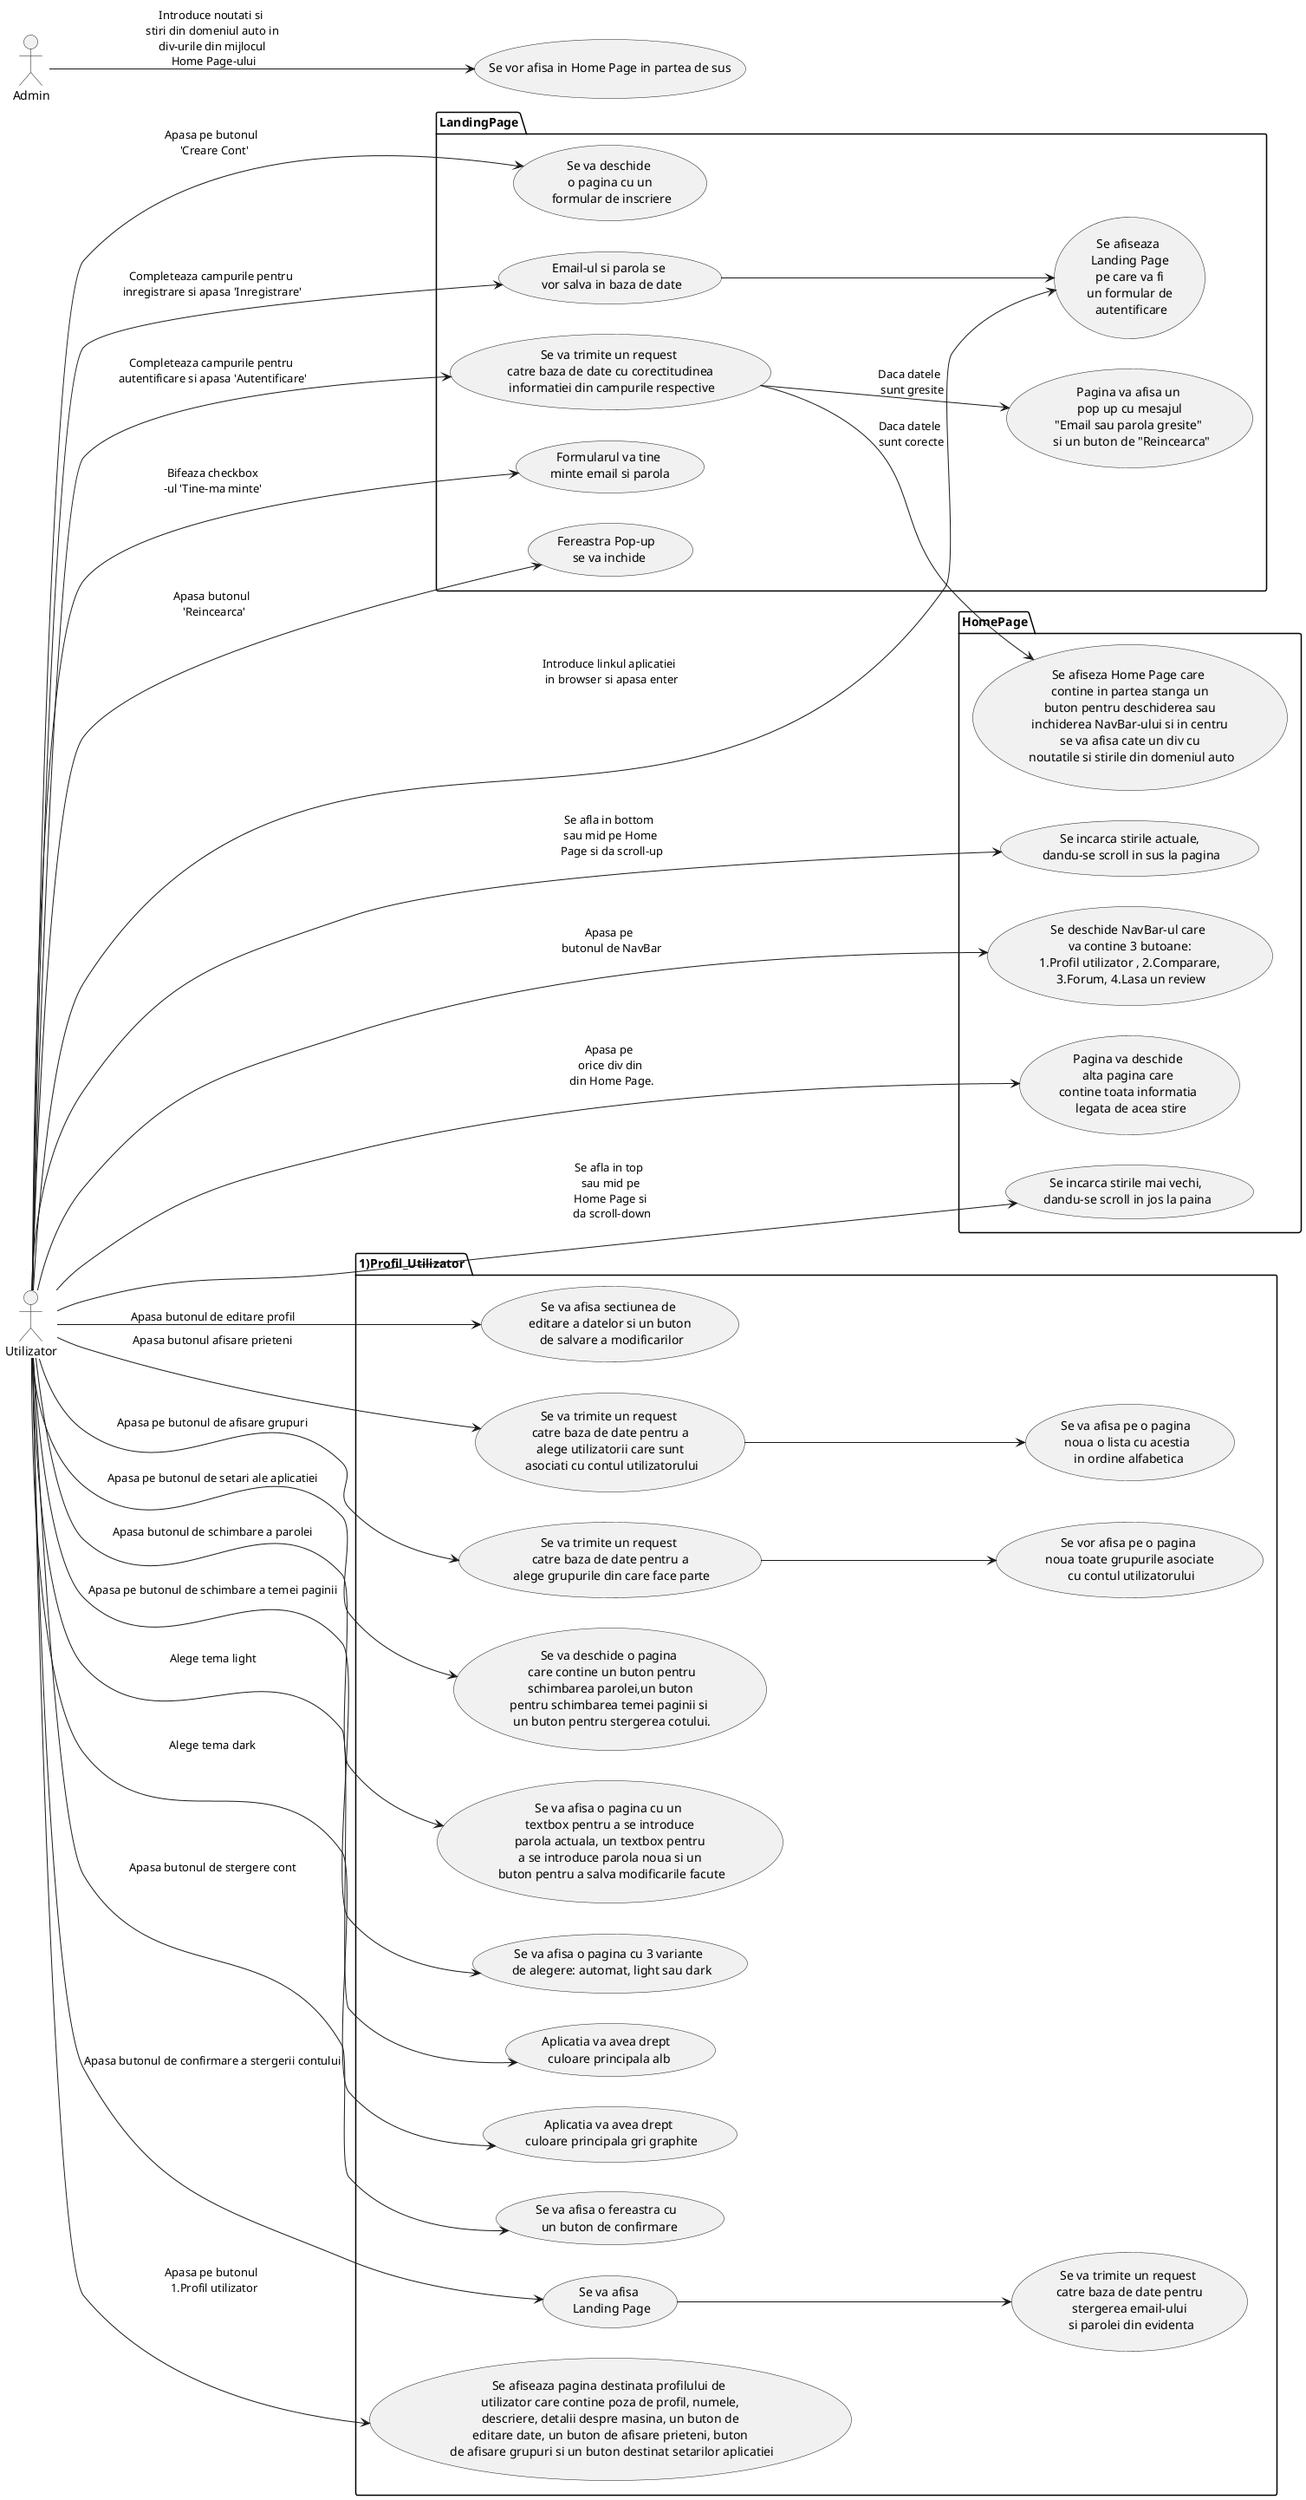 @startuml
'https://plantuml.com/use-case-diagram
left to right direction
actor Utilizator as u

package LandingPage {
    usecase "Se afiseaza \n Landing Page \n pe care va fi \n un formular de \n autentificare" as UC20
    usecase "Se va deschide \n o pagina cu un \n formular de inscriere" as UC21
    usecase "Email-ul si parola se \n vor salva in baza de date" as UC22
    usecase "Se va trimite un request \n catre baza de date cu corectitudinea \n informatiei din campurile respective" as UC23
    usecase "Formularul va tine \nminte email si parola" as UC24
    usecase "Pagina va afisa un \n pop up cu mesajul \n"Email sau parola gresite" \n si un buton de "Reincearca"" as UC25
    usecase "Fereastra Pop-up \n se va inchide" as UC26
}

package HomePage {
    usecase "Se afiseza Home Page care \n contine in partea stanga un \n buton pentru deschiderea sau \n inchiderea NavBar-ului si in centru \n se va afisa cate un div cu \n noutatile si stirile din domeniul auto" as UC15
    usecase "Se deschide NavBar-ul care \n va contine 3 butoane: \n 1.Profil utilizator , 2.Comparare, \n 3.Forum, 4.Lasa un review" as UC16
    usecase "Pagina va deschide \nalta pagina care \ncontine toata informatia \n legata de acea stire" as UC17
    usecase "Se incarca stirile mai vechi, \ndandu-se scroll in jos la paina" as UC18
    usecase "Se incarca stirile actuale,\n dandu-se scroll in sus la pagina" as UC19
}

package 1)Profil_Utilizator {
    usecase "Se afiseaza pagina destinata profilului de \n utilizator care contine poza de profil, numele, \n descriere, detalii despre masina, un buton de \n editare date, un buton de afisare prieteni, buton \n de afisare grupuri si un buton destinat setarilor aplicatiei" as UC1
    usecase "Se va afisa sectiunea de \n editare a datelor si un buton \n de salvare a modificarilor" as UC2
    usecase "Se va trimite un request \n catre baza de date pentru a \n alege utilizatorii care sunt \n asociati cu contul utilizatorului" as UC3
    usecase "Se va afisa pe o pagina \n noua o lista cu acestia \n in ordine alfabetica" as UC4
    usecase "Se va trimite un request \n catre baza de date pentru a \n alege grupurile din care face parte" as UC5
    usecase "Se vor afisa pe o pagina \n noua toate grupurile asociate \n cu contul utilizatorului" as UC6
    usecase "Se va deschide o pagina \n care contine un buton pentru\n schimbarea parolei,un buton \n pentru schimbarea temei paginii si  \n un buton pentru stergerea cotului." as UC7
    usecase "Se va afisa o pagina cu un \n textbox pentru a se introduce \n parola actuala, un textbox pentru \n a se introduce parola noua si un \n buton pentru a salva modificarile facute" as UC8
    usecase "Se va afisa o pagina cu 3 variante \n de alegere: automat, light sau dark" as UC9
    usecase "Aplicatia va avea drept \n culoare principala alb" as UC10
    usecase "Aplicatia va avea drept \n culoare principala gri graphite" as UC11
    usecase "Se va afisa o fereastra cu \n un buton de confirmare" as UC12
    usecase "Se va afisa \n Landing Page" as UC13
    usecase "Se va trimite un request \n catre baza de date pentru \n stergerea email-ului \n si parolei din evidenta" as UC14
}

'Landing Page
u --> UC20: Introduce linkul aplicatiei \n in browser si apasa enter
u --> UC21: Apasa pe butonul \n 'Creare Cont'
u --> UC22:Completeaza campurile pentru \ninregistrare si apasa 'Inregistrare'
UC22 --> UC20
u --> UC23:Completeaza campurile pentru \nautentificare si apasa 'Autentificare'
u --> UC24:Bifeaza checkbox\n-ul 'Tine-ma minte'
UC23 --> UC25:Daca datele \n sunt gresite
UC23 --> UC15:Daca datele \nsunt corecte
u -->UC26:Apasa butonul \n 'Reincearca'


:Admin: --> (Se vor afisa in Home Page in partea de sus):Introduce noutati si \n stiri din domeniul auto in \n div-urile din mijlocul \n Home Page-ului


'Home Page
u --> UC16:Apasa pe \n butonul de NavBar
u --> UC17:Apasa pe \n orice div din \n din Home Page.
u --> UC18:Se afla in top \n sau mid pe \n Home Page si \n da scroll-down
u --> UC19:Se afla in bottom \n sau mid pe Home \n Page si da scroll-up


'Profil Utilizator
u --> UC1:Apasa pe butonul \n 1.Profil utilizator
u --> UC2:Apasa butonul de editare profil
u --> UC3:Apasa butonul afisare prieteni
UC3 --> UC4
u --> UC5:Apasa pe butonul de afisare grupuri
UC5 --> UC6
u --> UC7:Apasa pe butonul de setari ale aplicatiei
u --> UC8:Apasa butonul de schimbare a parolei
u --> UC9:Apasa pe butonul de schimbare a temei paginii
u --> UC10:Alege tema light
u --> UC11:Alege tema dark
u --> UC12:Apasa butonul de stergere cont
u --> UC13:Apasa butonul de confirmare a stergerii contului
UC13 --> UC14

@enduml
'gandeste d.p.d.v al aplicatiei(gandeste cum fac ele in spate)
'scriem si despre resursele web pe care le foloseste(de exemplu:foloseste imaginea din sursa x, ia info din x)
'use case = descrie functionalitate
'use case= caz de utilizare
'gandeste te la actori, daca utilizatorul este cel care face toate actiunile
'actorul este declansatorul